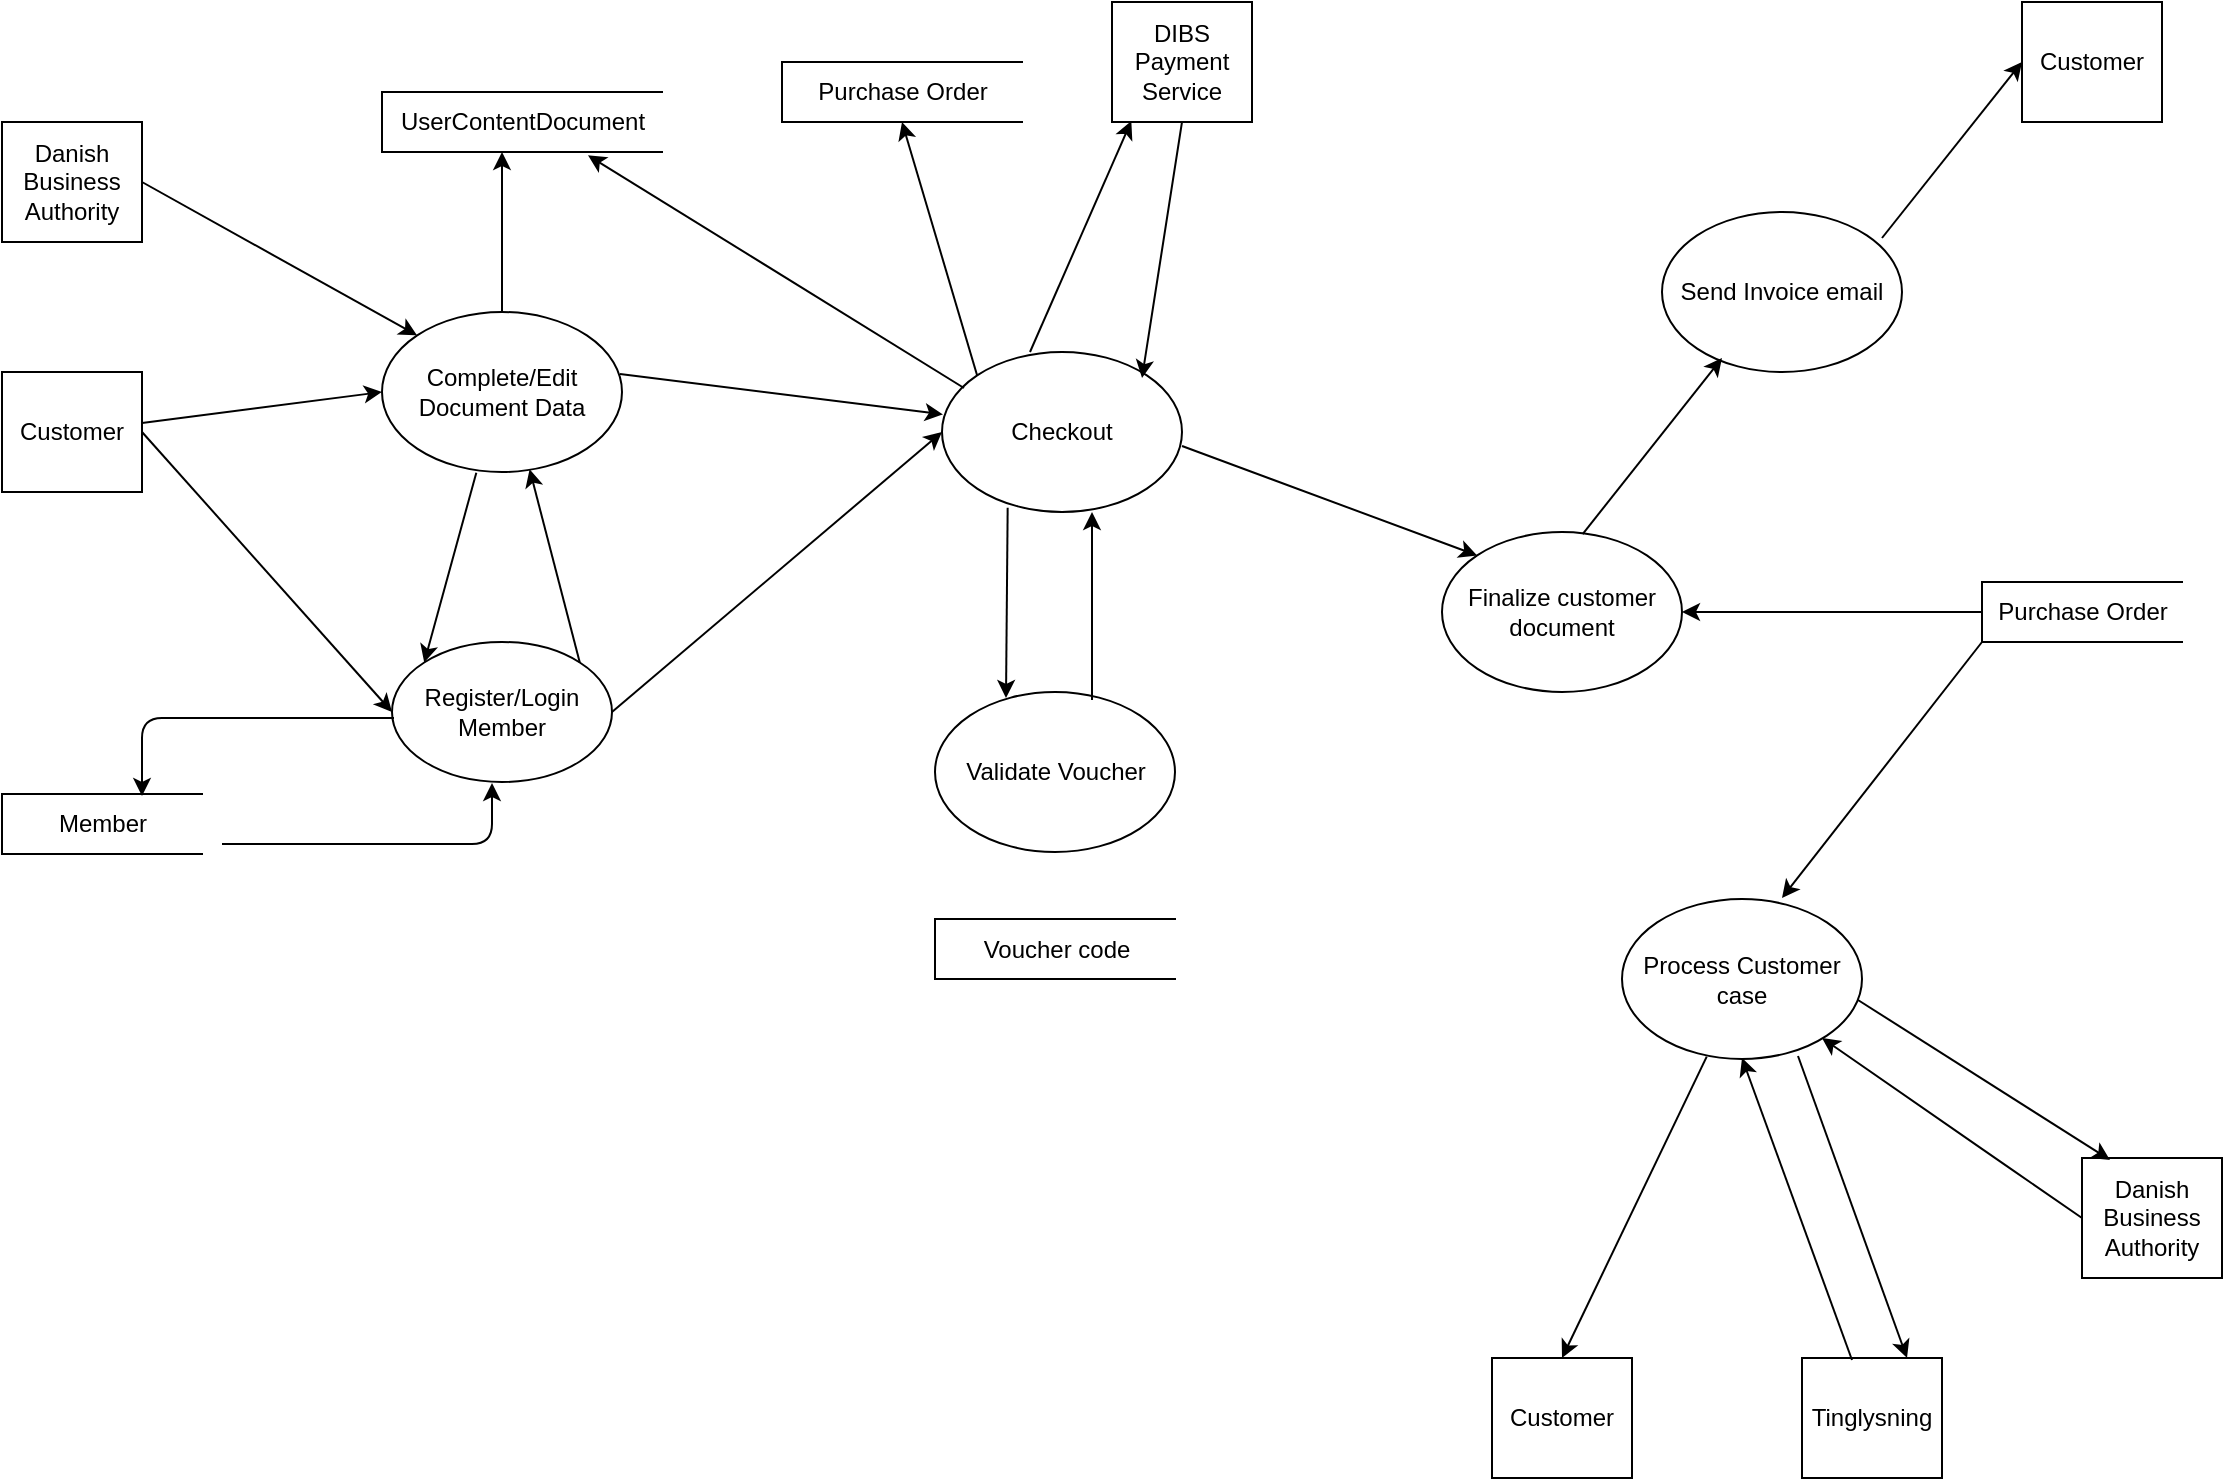 <mxfile version="10.8.1" type="github"><diagram id="lZzalAqd2hUZFLrt-EdR" name="Page-1"><mxGraphModel dx="1051" dy="687" grid="1" gridSize="10" guides="1" tooltips="1" connect="1" arrows="1" fold="1" page="1" pageScale="1" pageWidth="1169" pageHeight="827" math="0" shadow="0"><root><mxCell id="0"/><mxCell id="1" parent="0"/><mxCell id="pAkvQjoyd_GrFTZMxKbz-1" value="Complete/Edit Document Data&lt;br&gt;" style="ellipse;whiteSpace=wrap;html=1;" parent="1" vertex="1"><mxGeometry x="220" y="197" width="120" height="80" as="geometry"/></mxCell><mxCell id="YfZ5gbb5M7gNI57zoukb-1" value="Customer" style="rounded=0;whiteSpace=wrap;html=1;" parent="1" vertex="1"><mxGeometry x="30" y="227" width="70" height="60" as="geometry"/></mxCell><mxCell id="YfZ5gbb5M7gNI57zoukb-2" value="Register/Login Member&lt;br&gt;" style="ellipse;whiteSpace=wrap;html=1;" parent="1" vertex="1"><mxGeometry x="225" y="362" width="110" height="70" as="geometry"/></mxCell><mxCell id="YfZ5gbb5M7gNI57zoukb-33" value="Member" style="html=1;dashed=0;whitespace=wrap;shape=partialRectangle;right=0;fillColor=none;" parent="1" vertex="1"><mxGeometry x="30" y="438" width="100" height="30" as="geometry"/></mxCell><mxCell id="YfZ5gbb5M7gNI57zoukb-34" value="UserContentDocument" style="html=1;dashed=0;whitespace=wrap;shape=partialRectangle;right=0;fillColor=none;" parent="1" vertex="1"><mxGeometry x="220" y="87" width="140" height="30" as="geometry"/></mxCell><mxCell id="YfZ5gbb5M7gNI57zoukb-44" value="" style="endArrow=classic;html=1;entryX=0;entryY=0.5;entryDx=0;entryDy=0;" parent="1" source="YfZ5gbb5M7gNI57zoukb-1" target="pAkvQjoyd_GrFTZMxKbz-1" edge="1"><mxGeometry width="50" height="50" relative="1" as="geometry"><mxPoint x="110" y="337" as="sourcePoint"/><mxPoint x="160" y="287" as="targetPoint"/></mxGeometry></mxCell><mxCell id="YfZ5gbb5M7gNI57zoukb-46" value="" style="endArrow=classic;html=1;exitX=1;exitY=0.5;exitDx=0;exitDy=0;entryX=0;entryY=0.5;entryDx=0;entryDy=0;" parent="1" source="YfZ5gbb5M7gNI57zoukb-1" target="YfZ5gbb5M7gNI57zoukb-2" edge="1"><mxGeometry width="50" height="50" relative="1" as="geometry"><mxPoint x="110" y="262.512" as="sourcePoint"/><mxPoint x="219" y="352" as="targetPoint"/></mxGeometry></mxCell><mxCell id="YfZ5gbb5M7gNI57zoukb-47" value="" style="endArrow=classic;html=1;entryX=0;entryY=0;entryDx=0;entryDy=0;exitX=0.393;exitY=1.004;exitDx=0;exitDy=0;exitPerimeter=0;" parent="1" source="pAkvQjoyd_GrFTZMxKbz-1" target="YfZ5gbb5M7gNI57zoukb-2" edge="1"><mxGeometry width="50" height="50" relative="1" as="geometry"><mxPoint x="270" y="273" as="sourcePoint"/><mxPoint x="264" y="337" as="targetPoint"/></mxGeometry></mxCell><mxCell id="YfZ5gbb5M7gNI57zoukb-49" value="Checkout&lt;br&gt;" style="ellipse;whiteSpace=wrap;html=1;" parent="1" vertex="1"><mxGeometry x="500" y="217" width="120" height="80" as="geometry"/></mxCell><mxCell id="YfZ5gbb5M7gNI57zoukb-50" value="Finalize customer document&lt;br&gt;" style="ellipse;whiteSpace=wrap;html=1;" parent="1" vertex="1"><mxGeometry x="750" y="307" width="120" height="80" as="geometry"/></mxCell><mxCell id="YfZ5gbb5M7gNI57zoukb-51" value="Validate Voucher&lt;br&gt;" style="ellipse;whiteSpace=wrap;html=1;" parent="1" vertex="1"><mxGeometry x="496.5" y="387" width="120" height="80" as="geometry"/></mxCell><mxCell id="YfZ5gbb5M7gNI57zoukb-52" value="Process Customer case&lt;br&gt;" style="ellipse;whiteSpace=wrap;html=1;" parent="1" vertex="1"><mxGeometry x="840" y="490.5" width="120" height="80" as="geometry"/></mxCell><mxCell id="YfZ5gbb5M7gNI57zoukb-53" value="Purchase Order" style="html=1;dashed=0;whitespace=wrap;shape=partialRectangle;right=0;fillColor=none;" parent="1" vertex="1"><mxGeometry x="1020" y="332" width="100" height="30" as="geometry"/></mxCell><mxCell id="YfZ5gbb5M7gNI57zoukb-54" value="Send Invoice email" style="ellipse;whiteSpace=wrap;html=1;" parent="1" vertex="1"><mxGeometry x="860" y="147" width="120" height="80" as="geometry"/></mxCell><mxCell id="YfZ5gbb5M7gNI57zoukb-57" value="Customer" style="rounded=0;whiteSpace=wrap;html=1;" parent="1" vertex="1"><mxGeometry x="1040" y="42" width="70" height="60" as="geometry"/></mxCell><mxCell id="YfZ5gbb5M7gNI57zoukb-58" value="Danish Business Authority" style="rounded=0;whiteSpace=wrap;html=1;" parent="1" vertex="1"><mxGeometry x="30" y="102" width="70" height="60" as="geometry"/></mxCell><mxCell id="YfZ5gbb5M7gNI57zoukb-59" value="Danish Business Authority" style="rounded=0;whiteSpace=wrap;html=1;" parent="1" vertex="1"><mxGeometry x="1070" y="620" width="70" height="60" as="geometry"/></mxCell><mxCell id="YfZ5gbb5M7gNI57zoukb-60" value="Customer" style="rounded=0;whiteSpace=wrap;html=1;" parent="1" vertex="1"><mxGeometry x="775" y="720" width="70" height="60" as="geometry"/></mxCell><mxCell id="YfZ5gbb5M7gNI57zoukb-61" value="Tinglysning" style="rounded=0;whiteSpace=wrap;html=1;" parent="1" vertex="1"><mxGeometry x="930" y="720" width="70" height="60" as="geometry"/></mxCell><mxCell id="YfZ5gbb5M7gNI57zoukb-62" value="" style="endArrow=classic;html=1;exitX=1;exitY=0.5;exitDx=0;exitDy=0;entryX=0;entryY=0;entryDx=0;entryDy=0;" parent="1" source="YfZ5gbb5M7gNI57zoukb-58" target="pAkvQjoyd_GrFTZMxKbz-1" edge="1"><mxGeometry width="50" height="50" relative="1" as="geometry"><mxPoint x="170" y="82" as="sourcePoint"/><mxPoint x="300" y="32" as="targetPoint"/></mxGeometry></mxCell><mxCell id="YfZ5gbb5M7gNI57zoukb-63" value="" style="endArrow=classic;html=1;exitX=0.5;exitY=0;exitDx=0;exitDy=0;" parent="1" source="pAkvQjoyd_GrFTZMxKbz-1" edge="1"><mxGeometry width="50" height="50" relative="1" as="geometry"><mxPoint x="300" y="177" as="sourcePoint"/><mxPoint x="280" y="117" as="targetPoint"/></mxGeometry></mxCell><mxCell id="YfZ5gbb5M7gNI57zoukb-64" value="" style="endArrow=classic;html=1;exitX=1;exitY=0;exitDx=0;exitDy=0;entryX=0.615;entryY=0.983;entryDx=0;entryDy=0;entryPerimeter=0;" parent="1" source="YfZ5gbb5M7gNI57zoukb-2" target="pAkvQjoyd_GrFTZMxKbz-1" edge="1"><mxGeometry width="50" height="50" relative="1" as="geometry"><mxPoint x="340" y="367" as="sourcePoint"/><mxPoint x="321" y="260" as="targetPoint"/></mxGeometry></mxCell><mxCell id="YfZ5gbb5M7gNI57zoukb-65" value="" style="endArrow=classic;html=1;exitX=1;exitY=0.5;exitDx=0;exitDy=0;entryX=0;entryY=0.5;entryDx=0;entryDy=0;" parent="1" source="YfZ5gbb5M7gNI57zoukb-2" target="YfZ5gbb5M7gNI57zoukb-49" edge="1"><mxGeometry width="50" height="50" relative="1" as="geometry"><mxPoint x="350" y="320" as="sourcePoint"/><mxPoint x="400" y="270" as="targetPoint"/></mxGeometry></mxCell><mxCell id="YfZ5gbb5M7gNI57zoukb-66" value="" style="endArrow=classic;html=1;entryX=0.004;entryY=0.39;entryDx=0;entryDy=0;entryPerimeter=0;" parent="1" target="YfZ5gbb5M7gNI57zoukb-49" edge="1"><mxGeometry width="50" height="50" relative="1" as="geometry"><mxPoint x="339" y="228" as="sourcePoint"/><mxPoint x="500" y="260" as="targetPoint"/></mxGeometry></mxCell><mxCell id="YfZ5gbb5M7gNI57zoukb-67" value="DIBS Payment Service" style="rounded=0;whiteSpace=wrap;html=1;" parent="1" vertex="1"><mxGeometry x="585" y="42" width="70" height="60" as="geometry"/></mxCell><mxCell id="YfZ5gbb5M7gNI57zoukb-68" value="" style="endArrow=classic;html=1;entryX=0.138;entryY=0.992;entryDx=0;entryDy=0;entryPerimeter=0;" parent="1" target="YfZ5gbb5M7gNI57zoukb-67" edge="1"><mxGeometry width="50" height="50" relative="1" as="geometry"><mxPoint x="544" y="217" as="sourcePoint"/><mxPoint x="593.5" y="167" as="targetPoint"/></mxGeometry></mxCell><mxCell id="YfZ5gbb5M7gNI57zoukb-69" value="" style="endArrow=classic;html=1;exitX=0.5;exitY=1;exitDx=0;exitDy=0;" parent="1" source="YfZ5gbb5M7gNI57zoukb-67" edge="1"><mxGeometry width="50" height="50" relative="1" as="geometry"><mxPoint x="620" y="131" as="sourcePoint"/><mxPoint x="600" y="230" as="targetPoint"/></mxGeometry></mxCell><mxCell id="YfZ5gbb5M7gNI57zoukb-70" value="Purchase Order" style="html=1;dashed=0;whitespace=wrap;shape=partialRectangle;right=0;fillColor=none;" parent="1" vertex="1"><mxGeometry x="420" y="72" width="120" height="30" as="geometry"/></mxCell><mxCell id="YfZ5gbb5M7gNI57zoukb-71" value="" style="endArrow=classic;html=1;entryX=0.5;entryY=1;entryDx=0;entryDy=0;exitX=0;exitY=0;exitDx=0;exitDy=0;" parent="1" source="YfZ5gbb5M7gNI57zoukb-49" target="YfZ5gbb5M7gNI57zoukb-70" edge="1"><mxGeometry width="50" height="50" relative="1" as="geometry"><mxPoint x="440" y="200" as="sourcePoint"/><mxPoint x="490" y="150" as="targetPoint"/></mxGeometry></mxCell><mxCell id="YfZ5gbb5M7gNI57zoukb-72" value="" style="endArrow=classic;html=1;entryX=0.736;entryY=0.956;entryDx=0;entryDy=0;entryPerimeter=0;" parent="1" edge="1"><mxGeometry width="50" height="50" relative="1" as="geometry"><mxPoint x="511" y="235" as="sourcePoint"/><mxPoint x="323" y="118.667" as="targetPoint"/></mxGeometry></mxCell><mxCell id="YfZ5gbb5M7gNI57zoukb-73" value="" style="endArrow=classic;html=1;entryX=0;entryY=0;entryDx=0;entryDy=0;" parent="1" target="YfZ5gbb5M7gNI57zoukb-50" edge="1"><mxGeometry width="50" height="50" relative="1" as="geometry"><mxPoint x="620" y="264" as="sourcePoint"/><mxPoint x="760" y="227" as="targetPoint"/></mxGeometry></mxCell><mxCell id="YfZ5gbb5M7gNI57zoukb-75" value="" style="endArrow=classic;html=1;" parent="1" edge="1"><mxGeometry width="50" height="50" relative="1" as="geometry"><mxPoint x="575" y="391" as="sourcePoint"/><mxPoint x="575" y="297" as="targetPoint"/></mxGeometry></mxCell><mxCell id="YfZ5gbb5M7gNI57zoukb-76" value="" style="endArrow=classic;html=1;exitX=0.282;exitY=0.973;exitDx=0;exitDy=0;exitPerimeter=0;" parent="1" edge="1"><mxGeometry width="50" height="50" relative="1" as="geometry"><mxPoint x="532.833" y="294.833" as="sourcePoint"/><mxPoint x="532" y="390" as="targetPoint"/></mxGeometry></mxCell><mxCell id="YfZ5gbb5M7gNI57zoukb-78" value="Voucher code" style="html=1;dashed=0;whitespace=wrap;shape=partialRectangle;right=0;fillColor=none;" parent="1" vertex="1"><mxGeometry x="496.5" y="500.5" width="120" height="30" as="geometry"/></mxCell><mxCell id="YfZ5gbb5M7gNI57zoukb-81" value="" style="edgeStyle=segmentEdgeStyle;endArrow=classic;html=1;entryX=0.7;entryY=-0.033;entryDx=0;entryDy=0;entryPerimeter=0;" parent="1" edge="1"><mxGeometry width="50" height="50" relative="1" as="geometry"><mxPoint x="226" y="400" as="sourcePoint"/><mxPoint x="100" y="439" as="targetPoint"/></mxGeometry></mxCell><mxCell id="YfZ5gbb5M7gNI57zoukb-85" value="" style="edgeStyle=segmentEdgeStyle;endArrow=classic;html=1;exitX=1.1;exitY=0.733;exitDx=0;exitDy=0;exitPerimeter=0;" parent="1" edge="1"><mxGeometry width="50" height="50" relative="1" as="geometry"><mxPoint x="140" y="463" as="sourcePoint"/><mxPoint x="275" y="432.5" as="targetPoint"/><Array as="points"><mxPoint x="275" y="463"/></Array></mxGeometry></mxCell><mxCell id="ueO3qCkT5WET64ZT3Fhp-1" value="" style="endArrow=classic;html=1;entryX=1;entryY=0.5;entryDx=0;entryDy=0;" edge="1" parent="1" target="YfZ5gbb5M7gNI57zoukb-50"><mxGeometry width="50" height="50" relative="1" as="geometry"><mxPoint x="1020" y="347" as="sourcePoint"/><mxPoint x="880" y="327" as="targetPoint"/></mxGeometry></mxCell><mxCell id="ueO3qCkT5WET64ZT3Fhp-2" value="" style="endArrow=classic;html=1;entryX=0.25;entryY=0.913;entryDx=0;entryDy=0;exitX=0.586;exitY=0.013;exitDx=0;exitDy=0;exitPerimeter=0;entryPerimeter=0;" edge="1" parent="1" source="YfZ5gbb5M7gNI57zoukb-50" target="YfZ5gbb5M7gNI57zoukb-54"><mxGeometry width="50" height="50" relative="1" as="geometry"><mxPoint x="960" y="256" as="sourcePoint"/><mxPoint x="810" y="256" as="targetPoint"/></mxGeometry></mxCell><mxCell id="ueO3qCkT5WET64ZT3Fhp-3" value="" style="endArrow=classic;html=1;entryX=0;entryY=0.5;entryDx=0;entryDy=0;" edge="1" parent="1" target="YfZ5gbb5M7gNI57zoukb-57"><mxGeometry width="50" height="50" relative="1" as="geometry"><mxPoint x="970" y="160" as="sourcePoint"/><mxPoint x="1020" y="87" as="targetPoint"/></mxGeometry></mxCell><mxCell id="ueO3qCkT5WET64ZT3Fhp-4" value="" style="endArrow=classic;html=1;exitX=0;exitY=1;exitDx=0;exitDy=0;" edge="1" parent="1" source="YfZ5gbb5M7gNI57zoukb-53"><mxGeometry width="50" height="50" relative="1" as="geometry"><mxPoint x="1050" y="452.5" as="sourcePoint"/><mxPoint x="920" y="490" as="targetPoint"/></mxGeometry></mxCell><mxCell id="ueO3qCkT5WET64ZT3Fhp-5" value="" style="endArrow=classic;html=1;entryX=0.25;entryY=0;entryDx=0;entryDy=0;" edge="1" parent="1"><mxGeometry width="50" height="50" relative="1" as="geometry"><mxPoint x="958" y="541" as="sourcePoint"/><mxPoint x="1084" y="621" as="targetPoint"/></mxGeometry></mxCell><mxCell id="ueO3qCkT5WET64ZT3Fhp-6" value="" style="endArrow=classic;html=1;" edge="1" parent="1"><mxGeometry width="50" height="50" relative="1" as="geometry"><mxPoint x="1070" y="650" as="sourcePoint"/><mxPoint x="940" y="560" as="targetPoint"/><Array as="points"><mxPoint x="1028" y="621"/></Array></mxGeometry></mxCell><mxCell id="ueO3qCkT5WET64ZT3Fhp-7" value="" style="endArrow=classic;html=1;exitX=0.353;exitY=0.985;exitDx=0;exitDy=0;entryX=0.5;entryY=0;entryDx=0;entryDy=0;exitPerimeter=0;" edge="1" parent="1" source="YfZ5gbb5M7gNI57zoukb-52" target="YfZ5gbb5M7gNI57zoukb-60"><mxGeometry width="50" height="50" relative="1" as="geometry"><mxPoint x="900" y="556" as="sourcePoint"/><mxPoint x="800" y="684" as="targetPoint"/></mxGeometry></mxCell><mxCell id="ueO3qCkT5WET64ZT3Fhp-8" value="" style="endArrow=classic;html=1;entryX=0.75;entryY=0;entryDx=0;entryDy=0;" edge="1" parent="1" target="YfZ5gbb5M7gNI57zoukb-61"><mxGeometry width="50" height="50" relative="1" as="geometry"><mxPoint x="928" y="569" as="sourcePoint"/><mxPoint x="1020" y="710" as="targetPoint"/></mxGeometry></mxCell><mxCell id="ueO3qCkT5WET64ZT3Fhp-11" value="" style="endArrow=classic;html=1;entryX=0.75;entryY=0;entryDx=0;entryDy=0;" edge="1" parent="1"><mxGeometry width="50" height="50" relative="1" as="geometry"><mxPoint x="955" y="721" as="sourcePoint"/><mxPoint x="900" y="570" as="targetPoint"/></mxGeometry></mxCell></root></mxGraphModel></diagram></mxfile>